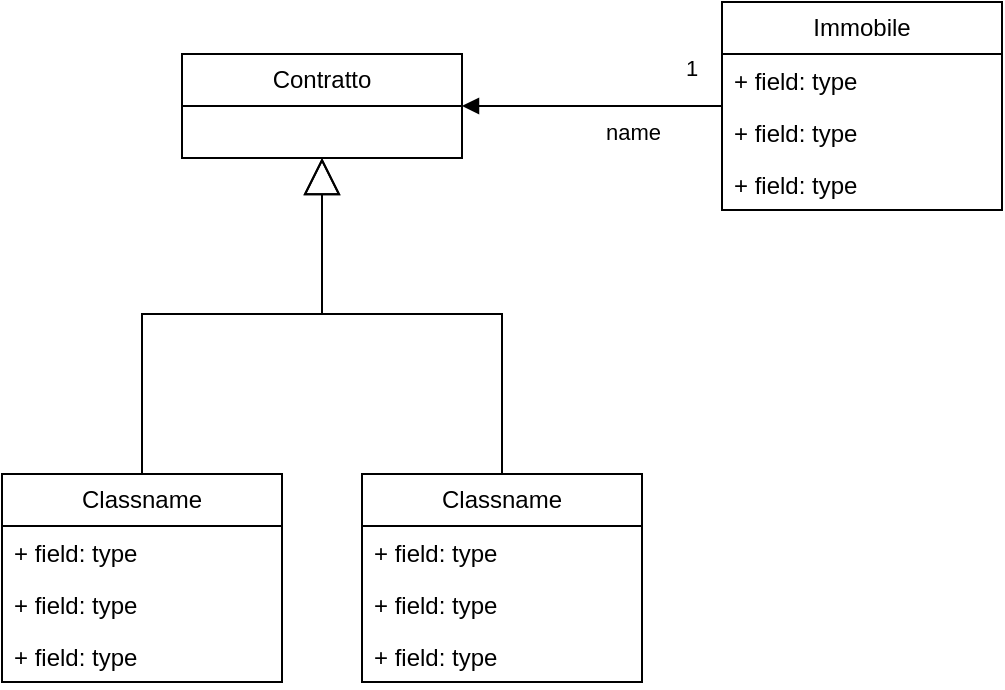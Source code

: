 <mxfile version="26.0.15">
  <diagram name="Pagina-1" id="b_b_SIFcbl9ji_edKur_">
    <mxGraphModel dx="1116" dy="515" grid="1" gridSize="10" guides="1" tooltips="1" connect="1" arrows="1" fold="1" page="1" pageScale="1" pageWidth="827" pageHeight="1169" math="0" shadow="0">
      <root>
        <mxCell id="0" />
        <mxCell id="1" parent="0" />
        <mxCell id="SIwd_1FNuHfO_qMCrXUC-1" value="Contratto" style="swimlane;fontStyle=0;childLayout=stackLayout;horizontal=1;startSize=26;fillColor=none;horizontalStack=0;resizeParent=1;resizeParentMax=0;resizeLast=0;collapsible=1;marginBottom=0;whiteSpace=wrap;html=1;" vertex="1" parent="1">
          <mxGeometry x="90" y="430" width="140" height="52" as="geometry" />
        </mxCell>
        <mxCell id="SIwd_1FNuHfO_qMCrXUC-5" value="Classname" style="swimlane;fontStyle=0;childLayout=stackLayout;horizontal=1;startSize=26;fillColor=none;horizontalStack=0;resizeParent=1;resizeParentMax=0;resizeLast=0;collapsible=1;marginBottom=0;whiteSpace=wrap;html=1;" vertex="1" parent="1">
          <mxGeometry y="640" width="140" height="104" as="geometry" />
        </mxCell>
        <mxCell id="SIwd_1FNuHfO_qMCrXUC-6" value="+ field: type" style="text;strokeColor=none;fillColor=none;align=left;verticalAlign=top;spacingLeft=4;spacingRight=4;overflow=hidden;rotatable=0;points=[[0,0.5],[1,0.5]];portConstraint=eastwest;whiteSpace=wrap;html=1;" vertex="1" parent="SIwd_1FNuHfO_qMCrXUC-5">
          <mxGeometry y="26" width="140" height="26" as="geometry" />
        </mxCell>
        <mxCell id="SIwd_1FNuHfO_qMCrXUC-7" value="+ field: type" style="text;strokeColor=none;fillColor=none;align=left;verticalAlign=top;spacingLeft=4;spacingRight=4;overflow=hidden;rotatable=0;points=[[0,0.5],[1,0.5]];portConstraint=eastwest;whiteSpace=wrap;html=1;" vertex="1" parent="SIwd_1FNuHfO_qMCrXUC-5">
          <mxGeometry y="52" width="140" height="26" as="geometry" />
        </mxCell>
        <mxCell id="SIwd_1FNuHfO_qMCrXUC-8" value="+ field: type" style="text;strokeColor=none;fillColor=none;align=left;verticalAlign=top;spacingLeft=4;spacingRight=4;overflow=hidden;rotatable=0;points=[[0,0.5],[1,0.5]];portConstraint=eastwest;whiteSpace=wrap;html=1;" vertex="1" parent="SIwd_1FNuHfO_qMCrXUC-5">
          <mxGeometry y="78" width="140" height="26" as="geometry" />
        </mxCell>
        <mxCell id="SIwd_1FNuHfO_qMCrXUC-9" value="Classname" style="swimlane;fontStyle=0;childLayout=stackLayout;horizontal=1;startSize=26;fillColor=none;horizontalStack=0;resizeParent=1;resizeParentMax=0;resizeLast=0;collapsible=1;marginBottom=0;whiteSpace=wrap;html=1;" vertex="1" parent="1">
          <mxGeometry x="180" y="640" width="140" height="104" as="geometry" />
        </mxCell>
        <mxCell id="SIwd_1FNuHfO_qMCrXUC-10" value="+ field: type" style="text;strokeColor=none;fillColor=none;align=left;verticalAlign=top;spacingLeft=4;spacingRight=4;overflow=hidden;rotatable=0;points=[[0,0.5],[1,0.5]];portConstraint=eastwest;whiteSpace=wrap;html=1;" vertex="1" parent="SIwd_1FNuHfO_qMCrXUC-9">
          <mxGeometry y="26" width="140" height="26" as="geometry" />
        </mxCell>
        <mxCell id="SIwd_1FNuHfO_qMCrXUC-11" value="+ field: type" style="text;strokeColor=none;fillColor=none;align=left;verticalAlign=top;spacingLeft=4;spacingRight=4;overflow=hidden;rotatable=0;points=[[0,0.5],[1,0.5]];portConstraint=eastwest;whiteSpace=wrap;html=1;" vertex="1" parent="SIwd_1FNuHfO_qMCrXUC-9">
          <mxGeometry y="52" width="140" height="26" as="geometry" />
        </mxCell>
        <mxCell id="SIwd_1FNuHfO_qMCrXUC-12" value="+ field: type" style="text;strokeColor=none;fillColor=none;align=left;verticalAlign=top;spacingLeft=4;spacingRight=4;overflow=hidden;rotatable=0;points=[[0,0.5],[1,0.5]];portConstraint=eastwest;whiteSpace=wrap;html=1;" vertex="1" parent="SIwd_1FNuHfO_qMCrXUC-9">
          <mxGeometry y="78" width="140" height="26" as="geometry" />
        </mxCell>
        <mxCell id="SIwd_1FNuHfO_qMCrXUC-19" value="Immobile" style="swimlane;fontStyle=0;childLayout=stackLayout;horizontal=1;startSize=26;fillColor=none;horizontalStack=0;resizeParent=1;resizeParentMax=0;resizeLast=0;collapsible=1;marginBottom=0;whiteSpace=wrap;html=1;" vertex="1" parent="1">
          <mxGeometry x="360" y="404" width="140" height="104" as="geometry" />
        </mxCell>
        <mxCell id="SIwd_1FNuHfO_qMCrXUC-20" value="+ field: type" style="text;strokeColor=none;fillColor=none;align=left;verticalAlign=top;spacingLeft=4;spacingRight=4;overflow=hidden;rotatable=0;points=[[0,0.5],[1,0.5]];portConstraint=eastwest;whiteSpace=wrap;html=1;" vertex="1" parent="SIwd_1FNuHfO_qMCrXUC-19">
          <mxGeometry y="26" width="140" height="26" as="geometry" />
        </mxCell>
        <mxCell id="SIwd_1FNuHfO_qMCrXUC-21" value="+ field: type" style="text;strokeColor=none;fillColor=none;align=left;verticalAlign=top;spacingLeft=4;spacingRight=4;overflow=hidden;rotatable=0;points=[[0,0.5],[1,0.5]];portConstraint=eastwest;whiteSpace=wrap;html=1;" vertex="1" parent="SIwd_1FNuHfO_qMCrXUC-19">
          <mxGeometry y="52" width="140" height="26" as="geometry" />
        </mxCell>
        <mxCell id="SIwd_1FNuHfO_qMCrXUC-22" value="+ field: type" style="text;strokeColor=none;fillColor=none;align=left;verticalAlign=top;spacingLeft=4;spacingRight=4;overflow=hidden;rotatable=0;points=[[0,0.5],[1,0.5]];portConstraint=eastwest;whiteSpace=wrap;html=1;" vertex="1" parent="SIwd_1FNuHfO_qMCrXUC-19">
          <mxGeometry y="78" width="140" height="26" as="geometry" />
        </mxCell>
        <mxCell id="SIwd_1FNuHfO_qMCrXUC-27" value="" style="endArrow=block;endSize=16;endFill=0;html=1;rounded=0;exitX=0.5;exitY=0;exitDx=0;exitDy=0;entryX=0.5;entryY=1;entryDx=0;entryDy=0;" edge="1" parent="1" source="SIwd_1FNuHfO_qMCrXUC-5" target="SIwd_1FNuHfO_qMCrXUC-1">
          <mxGeometry width="160" relative="1" as="geometry">
            <mxPoint x="290" y="460" as="sourcePoint" />
            <mxPoint x="160" y="480" as="targetPoint" />
            <Array as="points">
              <mxPoint x="70" y="560" />
              <mxPoint x="160" y="560" />
            </Array>
          </mxGeometry>
        </mxCell>
        <mxCell id="SIwd_1FNuHfO_qMCrXUC-29" value="" style="endArrow=block;endSize=16;endFill=0;html=1;rounded=0;exitX=0.5;exitY=0;exitDx=0;exitDy=0;" edge="1" parent="1" source="SIwd_1FNuHfO_qMCrXUC-9">
          <mxGeometry x="-0.235" y="-40" width="160" relative="1" as="geometry">
            <mxPoint x="334" y="530" as="sourcePoint" />
            <mxPoint x="160" y="482" as="targetPoint" />
            <Array as="points">
              <mxPoint x="250" y="560" />
              <mxPoint x="160" y="560" />
            </Array>
            <mxPoint as="offset" />
          </mxGeometry>
        </mxCell>
        <mxCell id="SIwd_1FNuHfO_qMCrXUC-32" value="name" style="endArrow=block;endFill=1;html=1;edgeStyle=orthogonalEdgeStyle;align=left;verticalAlign=top;rounded=0;entryX=1;entryY=0.5;entryDx=0;entryDy=0;exitX=0;exitY=0.5;exitDx=0;exitDy=0;" edge="1" parent="1" source="SIwd_1FNuHfO_qMCrXUC-19" target="SIwd_1FNuHfO_qMCrXUC-1">
          <mxGeometry x="-0.077" relative="1" as="geometry">
            <mxPoint x="310" y="480" as="sourcePoint" />
            <mxPoint x="460" y="510" as="targetPoint" />
            <mxPoint as="offset" />
          </mxGeometry>
        </mxCell>
        <mxCell id="SIwd_1FNuHfO_qMCrXUC-33" value="1" style="edgeLabel;resizable=0;html=1;align=left;verticalAlign=bottom;" connectable="0" vertex="1" parent="SIwd_1FNuHfO_qMCrXUC-32">
          <mxGeometry x="-1" relative="1" as="geometry">
            <mxPoint x="-20" y="-11" as="offset" />
          </mxGeometry>
        </mxCell>
      </root>
    </mxGraphModel>
  </diagram>
</mxfile>
